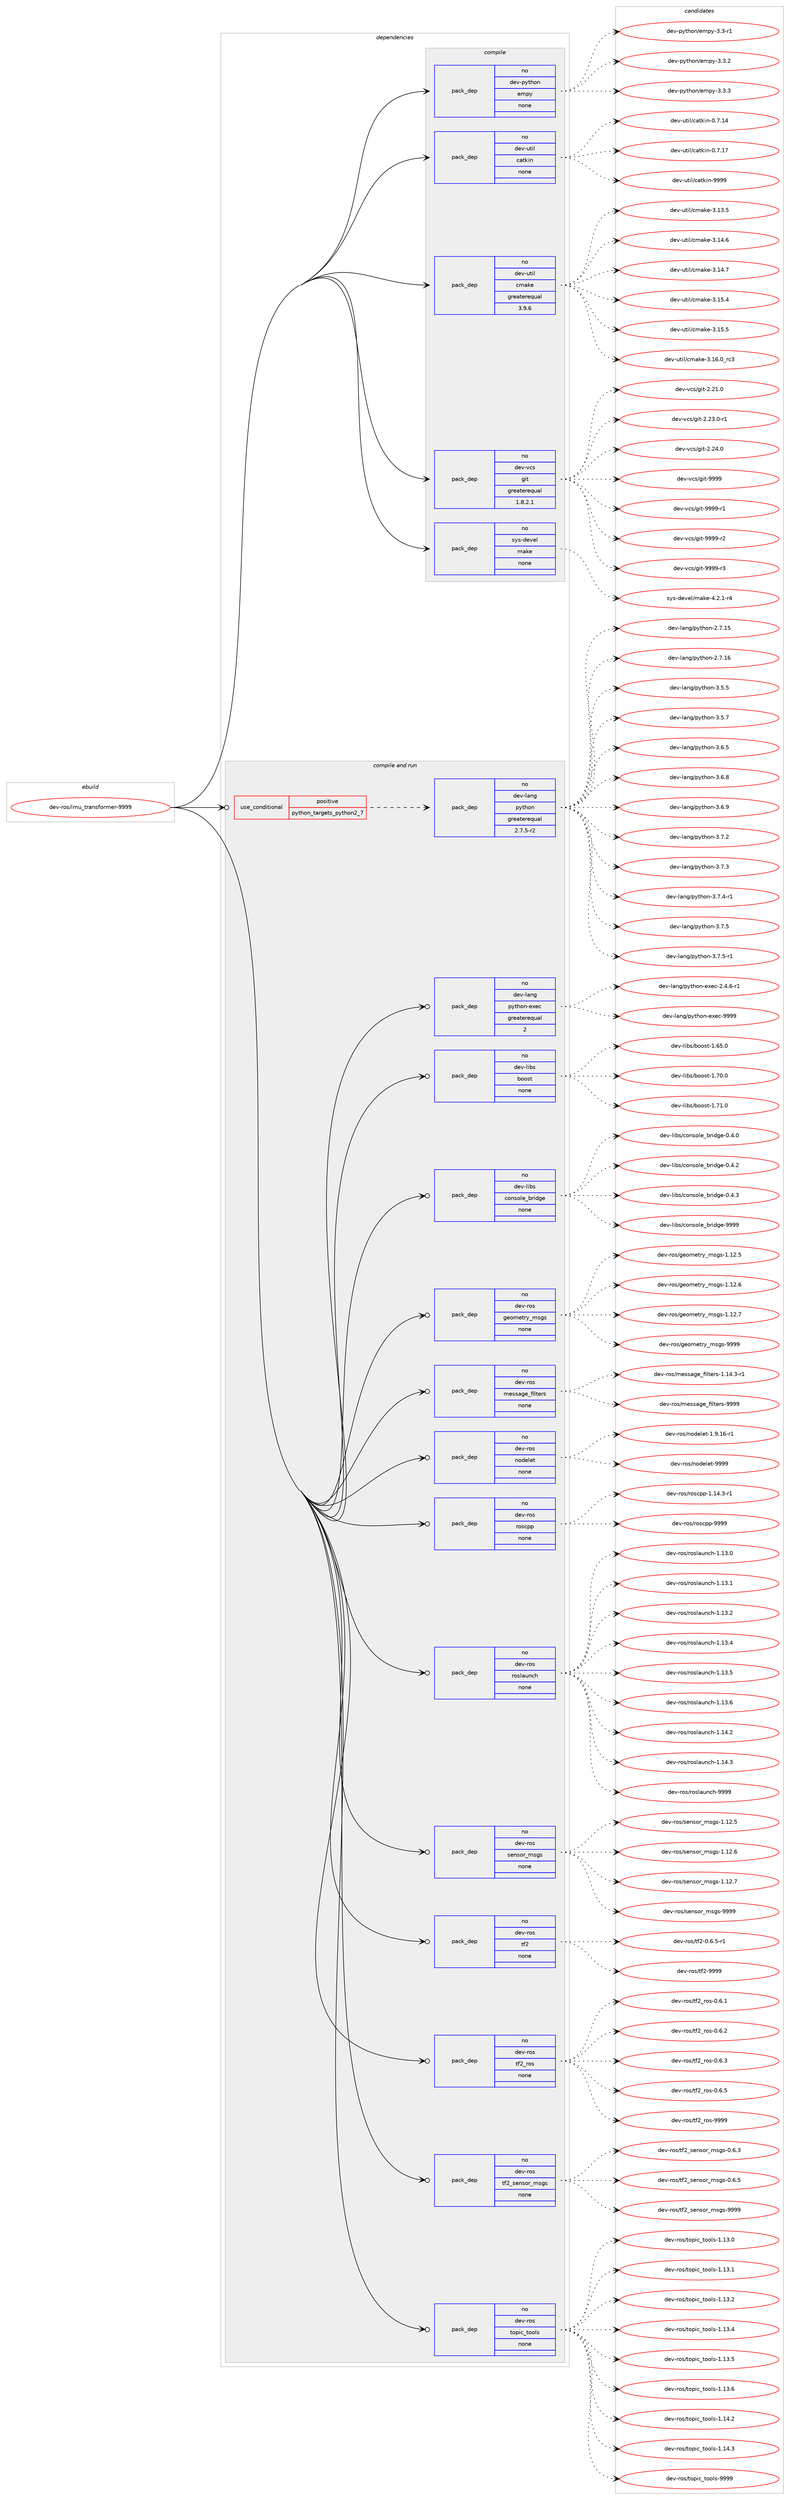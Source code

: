 digraph prolog {

# *************
# Graph options
# *************

newrank=true;
concentrate=true;
compound=true;
graph [rankdir=LR,fontname=Helvetica,fontsize=10,ranksep=1.5];#, ranksep=2.5, nodesep=0.2];
edge  [arrowhead=vee];
node  [fontname=Helvetica,fontsize=10];

# **********
# The ebuild
# **********

subgraph cluster_leftcol {
color=gray;
rank=same;
label=<<i>ebuild</i>>;
id [label="dev-ros/imu_transformer-9999", color=red, width=4, href="../dev-ros/imu_transformer-9999.svg"];
}

# ****************
# The dependencies
# ****************

subgraph cluster_midcol {
color=gray;
label=<<i>dependencies</i>>;
subgraph cluster_compile {
fillcolor="#eeeeee";
style=filled;
label=<<i>compile</i>>;
subgraph pack489138 {
dependency654608 [label=<<TABLE BORDER="0" CELLBORDER="1" CELLSPACING="0" CELLPADDING="4" WIDTH="220"><TR><TD ROWSPAN="6" CELLPADDING="30">pack_dep</TD></TR><TR><TD WIDTH="110">no</TD></TR><TR><TD>dev-python</TD></TR><TR><TD>empy</TD></TR><TR><TD>none</TD></TR><TR><TD></TD></TR></TABLE>>, shape=none, color=blue];
}
id:e -> dependency654608:w [weight=20,style="solid",arrowhead="vee"];
subgraph pack489139 {
dependency654609 [label=<<TABLE BORDER="0" CELLBORDER="1" CELLSPACING="0" CELLPADDING="4" WIDTH="220"><TR><TD ROWSPAN="6" CELLPADDING="30">pack_dep</TD></TR><TR><TD WIDTH="110">no</TD></TR><TR><TD>dev-util</TD></TR><TR><TD>catkin</TD></TR><TR><TD>none</TD></TR><TR><TD></TD></TR></TABLE>>, shape=none, color=blue];
}
id:e -> dependency654609:w [weight=20,style="solid",arrowhead="vee"];
subgraph pack489140 {
dependency654610 [label=<<TABLE BORDER="0" CELLBORDER="1" CELLSPACING="0" CELLPADDING="4" WIDTH="220"><TR><TD ROWSPAN="6" CELLPADDING="30">pack_dep</TD></TR><TR><TD WIDTH="110">no</TD></TR><TR><TD>dev-util</TD></TR><TR><TD>cmake</TD></TR><TR><TD>greaterequal</TD></TR><TR><TD>3.9.6</TD></TR></TABLE>>, shape=none, color=blue];
}
id:e -> dependency654610:w [weight=20,style="solid",arrowhead="vee"];
subgraph pack489141 {
dependency654611 [label=<<TABLE BORDER="0" CELLBORDER="1" CELLSPACING="0" CELLPADDING="4" WIDTH="220"><TR><TD ROWSPAN="6" CELLPADDING="30">pack_dep</TD></TR><TR><TD WIDTH="110">no</TD></TR><TR><TD>dev-vcs</TD></TR><TR><TD>git</TD></TR><TR><TD>greaterequal</TD></TR><TR><TD>1.8.2.1</TD></TR></TABLE>>, shape=none, color=blue];
}
id:e -> dependency654611:w [weight=20,style="solid",arrowhead="vee"];
subgraph pack489142 {
dependency654612 [label=<<TABLE BORDER="0" CELLBORDER="1" CELLSPACING="0" CELLPADDING="4" WIDTH="220"><TR><TD ROWSPAN="6" CELLPADDING="30">pack_dep</TD></TR><TR><TD WIDTH="110">no</TD></TR><TR><TD>sys-devel</TD></TR><TR><TD>make</TD></TR><TR><TD>none</TD></TR><TR><TD></TD></TR></TABLE>>, shape=none, color=blue];
}
id:e -> dependency654612:w [weight=20,style="solid",arrowhead="vee"];
}
subgraph cluster_compileandrun {
fillcolor="#eeeeee";
style=filled;
label=<<i>compile and run</i>>;
subgraph cond153564 {
dependency654613 [label=<<TABLE BORDER="0" CELLBORDER="1" CELLSPACING="0" CELLPADDING="4"><TR><TD ROWSPAN="3" CELLPADDING="10">use_conditional</TD></TR><TR><TD>positive</TD></TR><TR><TD>python_targets_python2_7</TD></TR></TABLE>>, shape=none, color=red];
subgraph pack489143 {
dependency654614 [label=<<TABLE BORDER="0" CELLBORDER="1" CELLSPACING="0" CELLPADDING="4" WIDTH="220"><TR><TD ROWSPAN="6" CELLPADDING="30">pack_dep</TD></TR><TR><TD WIDTH="110">no</TD></TR><TR><TD>dev-lang</TD></TR><TR><TD>python</TD></TR><TR><TD>greaterequal</TD></TR><TR><TD>2.7.5-r2</TD></TR></TABLE>>, shape=none, color=blue];
}
dependency654613:e -> dependency654614:w [weight=20,style="dashed",arrowhead="vee"];
}
id:e -> dependency654613:w [weight=20,style="solid",arrowhead="odotvee"];
subgraph pack489144 {
dependency654615 [label=<<TABLE BORDER="0" CELLBORDER="1" CELLSPACING="0" CELLPADDING="4" WIDTH="220"><TR><TD ROWSPAN="6" CELLPADDING="30">pack_dep</TD></TR><TR><TD WIDTH="110">no</TD></TR><TR><TD>dev-lang</TD></TR><TR><TD>python-exec</TD></TR><TR><TD>greaterequal</TD></TR><TR><TD>2</TD></TR></TABLE>>, shape=none, color=blue];
}
id:e -> dependency654615:w [weight=20,style="solid",arrowhead="odotvee"];
subgraph pack489145 {
dependency654616 [label=<<TABLE BORDER="0" CELLBORDER="1" CELLSPACING="0" CELLPADDING="4" WIDTH="220"><TR><TD ROWSPAN="6" CELLPADDING="30">pack_dep</TD></TR><TR><TD WIDTH="110">no</TD></TR><TR><TD>dev-libs</TD></TR><TR><TD>boost</TD></TR><TR><TD>none</TD></TR><TR><TD></TD></TR></TABLE>>, shape=none, color=blue];
}
id:e -> dependency654616:w [weight=20,style="solid",arrowhead="odotvee"];
subgraph pack489146 {
dependency654617 [label=<<TABLE BORDER="0" CELLBORDER="1" CELLSPACING="0" CELLPADDING="4" WIDTH="220"><TR><TD ROWSPAN="6" CELLPADDING="30">pack_dep</TD></TR><TR><TD WIDTH="110">no</TD></TR><TR><TD>dev-libs</TD></TR><TR><TD>console_bridge</TD></TR><TR><TD>none</TD></TR><TR><TD></TD></TR></TABLE>>, shape=none, color=blue];
}
id:e -> dependency654617:w [weight=20,style="solid",arrowhead="odotvee"];
subgraph pack489147 {
dependency654618 [label=<<TABLE BORDER="0" CELLBORDER="1" CELLSPACING="0" CELLPADDING="4" WIDTH="220"><TR><TD ROWSPAN="6" CELLPADDING="30">pack_dep</TD></TR><TR><TD WIDTH="110">no</TD></TR><TR><TD>dev-ros</TD></TR><TR><TD>geometry_msgs</TD></TR><TR><TD>none</TD></TR><TR><TD></TD></TR></TABLE>>, shape=none, color=blue];
}
id:e -> dependency654618:w [weight=20,style="solid",arrowhead="odotvee"];
subgraph pack489148 {
dependency654619 [label=<<TABLE BORDER="0" CELLBORDER="1" CELLSPACING="0" CELLPADDING="4" WIDTH="220"><TR><TD ROWSPAN="6" CELLPADDING="30">pack_dep</TD></TR><TR><TD WIDTH="110">no</TD></TR><TR><TD>dev-ros</TD></TR><TR><TD>message_filters</TD></TR><TR><TD>none</TD></TR><TR><TD></TD></TR></TABLE>>, shape=none, color=blue];
}
id:e -> dependency654619:w [weight=20,style="solid",arrowhead="odotvee"];
subgraph pack489149 {
dependency654620 [label=<<TABLE BORDER="0" CELLBORDER="1" CELLSPACING="0" CELLPADDING="4" WIDTH="220"><TR><TD ROWSPAN="6" CELLPADDING="30">pack_dep</TD></TR><TR><TD WIDTH="110">no</TD></TR><TR><TD>dev-ros</TD></TR><TR><TD>nodelet</TD></TR><TR><TD>none</TD></TR><TR><TD></TD></TR></TABLE>>, shape=none, color=blue];
}
id:e -> dependency654620:w [weight=20,style="solid",arrowhead="odotvee"];
subgraph pack489150 {
dependency654621 [label=<<TABLE BORDER="0" CELLBORDER="1" CELLSPACING="0" CELLPADDING="4" WIDTH="220"><TR><TD ROWSPAN="6" CELLPADDING="30">pack_dep</TD></TR><TR><TD WIDTH="110">no</TD></TR><TR><TD>dev-ros</TD></TR><TR><TD>roscpp</TD></TR><TR><TD>none</TD></TR><TR><TD></TD></TR></TABLE>>, shape=none, color=blue];
}
id:e -> dependency654621:w [weight=20,style="solid",arrowhead="odotvee"];
subgraph pack489151 {
dependency654622 [label=<<TABLE BORDER="0" CELLBORDER="1" CELLSPACING="0" CELLPADDING="4" WIDTH="220"><TR><TD ROWSPAN="6" CELLPADDING="30">pack_dep</TD></TR><TR><TD WIDTH="110">no</TD></TR><TR><TD>dev-ros</TD></TR><TR><TD>roslaunch</TD></TR><TR><TD>none</TD></TR><TR><TD></TD></TR></TABLE>>, shape=none, color=blue];
}
id:e -> dependency654622:w [weight=20,style="solid",arrowhead="odotvee"];
subgraph pack489152 {
dependency654623 [label=<<TABLE BORDER="0" CELLBORDER="1" CELLSPACING="0" CELLPADDING="4" WIDTH="220"><TR><TD ROWSPAN="6" CELLPADDING="30">pack_dep</TD></TR><TR><TD WIDTH="110">no</TD></TR><TR><TD>dev-ros</TD></TR><TR><TD>sensor_msgs</TD></TR><TR><TD>none</TD></TR><TR><TD></TD></TR></TABLE>>, shape=none, color=blue];
}
id:e -> dependency654623:w [weight=20,style="solid",arrowhead="odotvee"];
subgraph pack489153 {
dependency654624 [label=<<TABLE BORDER="0" CELLBORDER="1" CELLSPACING="0" CELLPADDING="4" WIDTH="220"><TR><TD ROWSPAN="6" CELLPADDING="30">pack_dep</TD></TR><TR><TD WIDTH="110">no</TD></TR><TR><TD>dev-ros</TD></TR><TR><TD>tf2</TD></TR><TR><TD>none</TD></TR><TR><TD></TD></TR></TABLE>>, shape=none, color=blue];
}
id:e -> dependency654624:w [weight=20,style="solid",arrowhead="odotvee"];
subgraph pack489154 {
dependency654625 [label=<<TABLE BORDER="0" CELLBORDER="1" CELLSPACING="0" CELLPADDING="4" WIDTH="220"><TR><TD ROWSPAN="6" CELLPADDING="30">pack_dep</TD></TR><TR><TD WIDTH="110">no</TD></TR><TR><TD>dev-ros</TD></TR><TR><TD>tf2_ros</TD></TR><TR><TD>none</TD></TR><TR><TD></TD></TR></TABLE>>, shape=none, color=blue];
}
id:e -> dependency654625:w [weight=20,style="solid",arrowhead="odotvee"];
subgraph pack489155 {
dependency654626 [label=<<TABLE BORDER="0" CELLBORDER="1" CELLSPACING="0" CELLPADDING="4" WIDTH="220"><TR><TD ROWSPAN="6" CELLPADDING="30">pack_dep</TD></TR><TR><TD WIDTH="110">no</TD></TR><TR><TD>dev-ros</TD></TR><TR><TD>tf2_sensor_msgs</TD></TR><TR><TD>none</TD></TR><TR><TD></TD></TR></TABLE>>, shape=none, color=blue];
}
id:e -> dependency654626:w [weight=20,style="solid",arrowhead="odotvee"];
subgraph pack489156 {
dependency654627 [label=<<TABLE BORDER="0" CELLBORDER="1" CELLSPACING="0" CELLPADDING="4" WIDTH="220"><TR><TD ROWSPAN="6" CELLPADDING="30">pack_dep</TD></TR><TR><TD WIDTH="110">no</TD></TR><TR><TD>dev-ros</TD></TR><TR><TD>topic_tools</TD></TR><TR><TD>none</TD></TR><TR><TD></TD></TR></TABLE>>, shape=none, color=blue];
}
id:e -> dependency654627:w [weight=20,style="solid",arrowhead="odotvee"];
}
subgraph cluster_run {
fillcolor="#eeeeee";
style=filled;
label=<<i>run</i>>;
}
}

# **************
# The candidates
# **************

subgraph cluster_choices {
rank=same;
color=gray;
label=<<i>candidates</i>>;

subgraph choice489138 {
color=black;
nodesep=1;
choice1001011184511212111610411111047101109112121455146514511449 [label="dev-python/empy-3.3-r1", color=red, width=4,href="../dev-python/empy-3.3-r1.svg"];
choice1001011184511212111610411111047101109112121455146514650 [label="dev-python/empy-3.3.2", color=red, width=4,href="../dev-python/empy-3.3.2.svg"];
choice1001011184511212111610411111047101109112121455146514651 [label="dev-python/empy-3.3.3", color=red, width=4,href="../dev-python/empy-3.3.3.svg"];
dependency654608:e -> choice1001011184511212111610411111047101109112121455146514511449:w [style=dotted,weight="100"];
dependency654608:e -> choice1001011184511212111610411111047101109112121455146514650:w [style=dotted,weight="100"];
dependency654608:e -> choice1001011184511212111610411111047101109112121455146514651:w [style=dotted,weight="100"];
}
subgraph choice489139 {
color=black;
nodesep=1;
choice1001011184511711610510847999711610710511045484655464952 [label="dev-util/catkin-0.7.14", color=red, width=4,href="../dev-util/catkin-0.7.14.svg"];
choice1001011184511711610510847999711610710511045484655464955 [label="dev-util/catkin-0.7.17", color=red, width=4,href="../dev-util/catkin-0.7.17.svg"];
choice100101118451171161051084799971161071051104557575757 [label="dev-util/catkin-9999", color=red, width=4,href="../dev-util/catkin-9999.svg"];
dependency654609:e -> choice1001011184511711610510847999711610710511045484655464952:w [style=dotted,weight="100"];
dependency654609:e -> choice1001011184511711610510847999711610710511045484655464955:w [style=dotted,weight="100"];
dependency654609:e -> choice100101118451171161051084799971161071051104557575757:w [style=dotted,weight="100"];
}
subgraph choice489140 {
color=black;
nodesep=1;
choice1001011184511711610510847991099710710145514649514653 [label="dev-util/cmake-3.13.5", color=red, width=4,href="../dev-util/cmake-3.13.5.svg"];
choice1001011184511711610510847991099710710145514649524654 [label="dev-util/cmake-3.14.6", color=red, width=4,href="../dev-util/cmake-3.14.6.svg"];
choice1001011184511711610510847991099710710145514649524655 [label="dev-util/cmake-3.14.7", color=red, width=4,href="../dev-util/cmake-3.14.7.svg"];
choice1001011184511711610510847991099710710145514649534652 [label="dev-util/cmake-3.15.4", color=red, width=4,href="../dev-util/cmake-3.15.4.svg"];
choice1001011184511711610510847991099710710145514649534653 [label="dev-util/cmake-3.15.5", color=red, width=4,href="../dev-util/cmake-3.15.5.svg"];
choice1001011184511711610510847991099710710145514649544648951149951 [label="dev-util/cmake-3.16.0_rc3", color=red, width=4,href="../dev-util/cmake-3.16.0_rc3.svg"];
dependency654610:e -> choice1001011184511711610510847991099710710145514649514653:w [style=dotted,weight="100"];
dependency654610:e -> choice1001011184511711610510847991099710710145514649524654:w [style=dotted,weight="100"];
dependency654610:e -> choice1001011184511711610510847991099710710145514649524655:w [style=dotted,weight="100"];
dependency654610:e -> choice1001011184511711610510847991099710710145514649534652:w [style=dotted,weight="100"];
dependency654610:e -> choice1001011184511711610510847991099710710145514649534653:w [style=dotted,weight="100"];
dependency654610:e -> choice1001011184511711610510847991099710710145514649544648951149951:w [style=dotted,weight="100"];
}
subgraph choice489141 {
color=black;
nodesep=1;
choice10010111845118991154710310511645504650494648 [label="dev-vcs/git-2.21.0", color=red, width=4,href="../dev-vcs/git-2.21.0.svg"];
choice100101118451189911547103105116455046505146484511449 [label="dev-vcs/git-2.23.0-r1", color=red, width=4,href="../dev-vcs/git-2.23.0-r1.svg"];
choice10010111845118991154710310511645504650524648 [label="dev-vcs/git-2.24.0", color=red, width=4,href="../dev-vcs/git-2.24.0.svg"];
choice1001011184511899115471031051164557575757 [label="dev-vcs/git-9999", color=red, width=4,href="../dev-vcs/git-9999.svg"];
choice10010111845118991154710310511645575757574511449 [label="dev-vcs/git-9999-r1", color=red, width=4,href="../dev-vcs/git-9999-r1.svg"];
choice10010111845118991154710310511645575757574511450 [label="dev-vcs/git-9999-r2", color=red, width=4,href="../dev-vcs/git-9999-r2.svg"];
choice10010111845118991154710310511645575757574511451 [label="dev-vcs/git-9999-r3", color=red, width=4,href="../dev-vcs/git-9999-r3.svg"];
dependency654611:e -> choice10010111845118991154710310511645504650494648:w [style=dotted,weight="100"];
dependency654611:e -> choice100101118451189911547103105116455046505146484511449:w [style=dotted,weight="100"];
dependency654611:e -> choice10010111845118991154710310511645504650524648:w [style=dotted,weight="100"];
dependency654611:e -> choice1001011184511899115471031051164557575757:w [style=dotted,weight="100"];
dependency654611:e -> choice10010111845118991154710310511645575757574511449:w [style=dotted,weight="100"];
dependency654611:e -> choice10010111845118991154710310511645575757574511450:w [style=dotted,weight="100"];
dependency654611:e -> choice10010111845118991154710310511645575757574511451:w [style=dotted,weight="100"];
}
subgraph choice489142 {
color=black;
nodesep=1;
choice1151211154510010111810110847109971071014552465046494511452 [label="sys-devel/make-4.2.1-r4", color=red, width=4,href="../sys-devel/make-4.2.1-r4.svg"];
dependency654612:e -> choice1151211154510010111810110847109971071014552465046494511452:w [style=dotted,weight="100"];
}
subgraph choice489143 {
color=black;
nodesep=1;
choice10010111845108971101034711212111610411111045504655464953 [label="dev-lang/python-2.7.15", color=red, width=4,href="../dev-lang/python-2.7.15.svg"];
choice10010111845108971101034711212111610411111045504655464954 [label="dev-lang/python-2.7.16", color=red, width=4,href="../dev-lang/python-2.7.16.svg"];
choice100101118451089711010347112121116104111110455146534653 [label="dev-lang/python-3.5.5", color=red, width=4,href="../dev-lang/python-3.5.5.svg"];
choice100101118451089711010347112121116104111110455146534655 [label="dev-lang/python-3.5.7", color=red, width=4,href="../dev-lang/python-3.5.7.svg"];
choice100101118451089711010347112121116104111110455146544653 [label="dev-lang/python-3.6.5", color=red, width=4,href="../dev-lang/python-3.6.5.svg"];
choice100101118451089711010347112121116104111110455146544656 [label="dev-lang/python-3.6.8", color=red, width=4,href="../dev-lang/python-3.6.8.svg"];
choice100101118451089711010347112121116104111110455146544657 [label="dev-lang/python-3.6.9", color=red, width=4,href="../dev-lang/python-3.6.9.svg"];
choice100101118451089711010347112121116104111110455146554650 [label="dev-lang/python-3.7.2", color=red, width=4,href="../dev-lang/python-3.7.2.svg"];
choice100101118451089711010347112121116104111110455146554651 [label="dev-lang/python-3.7.3", color=red, width=4,href="../dev-lang/python-3.7.3.svg"];
choice1001011184510897110103471121211161041111104551465546524511449 [label="dev-lang/python-3.7.4-r1", color=red, width=4,href="../dev-lang/python-3.7.4-r1.svg"];
choice100101118451089711010347112121116104111110455146554653 [label="dev-lang/python-3.7.5", color=red, width=4,href="../dev-lang/python-3.7.5.svg"];
choice1001011184510897110103471121211161041111104551465546534511449 [label="dev-lang/python-3.7.5-r1", color=red, width=4,href="../dev-lang/python-3.7.5-r1.svg"];
dependency654614:e -> choice10010111845108971101034711212111610411111045504655464953:w [style=dotted,weight="100"];
dependency654614:e -> choice10010111845108971101034711212111610411111045504655464954:w [style=dotted,weight="100"];
dependency654614:e -> choice100101118451089711010347112121116104111110455146534653:w [style=dotted,weight="100"];
dependency654614:e -> choice100101118451089711010347112121116104111110455146534655:w [style=dotted,weight="100"];
dependency654614:e -> choice100101118451089711010347112121116104111110455146544653:w [style=dotted,weight="100"];
dependency654614:e -> choice100101118451089711010347112121116104111110455146544656:w [style=dotted,weight="100"];
dependency654614:e -> choice100101118451089711010347112121116104111110455146544657:w [style=dotted,weight="100"];
dependency654614:e -> choice100101118451089711010347112121116104111110455146554650:w [style=dotted,weight="100"];
dependency654614:e -> choice100101118451089711010347112121116104111110455146554651:w [style=dotted,weight="100"];
dependency654614:e -> choice1001011184510897110103471121211161041111104551465546524511449:w [style=dotted,weight="100"];
dependency654614:e -> choice100101118451089711010347112121116104111110455146554653:w [style=dotted,weight="100"];
dependency654614:e -> choice1001011184510897110103471121211161041111104551465546534511449:w [style=dotted,weight="100"];
}
subgraph choice489144 {
color=black;
nodesep=1;
choice10010111845108971101034711212111610411111045101120101994550465246544511449 [label="dev-lang/python-exec-2.4.6-r1", color=red, width=4,href="../dev-lang/python-exec-2.4.6-r1.svg"];
choice10010111845108971101034711212111610411111045101120101994557575757 [label="dev-lang/python-exec-9999", color=red, width=4,href="../dev-lang/python-exec-9999.svg"];
dependency654615:e -> choice10010111845108971101034711212111610411111045101120101994550465246544511449:w [style=dotted,weight="100"];
dependency654615:e -> choice10010111845108971101034711212111610411111045101120101994557575757:w [style=dotted,weight="100"];
}
subgraph choice489145 {
color=black;
nodesep=1;
choice1001011184510810598115479811111111511645494654534648 [label="dev-libs/boost-1.65.0", color=red, width=4,href="../dev-libs/boost-1.65.0.svg"];
choice1001011184510810598115479811111111511645494655484648 [label="dev-libs/boost-1.70.0", color=red, width=4,href="../dev-libs/boost-1.70.0.svg"];
choice1001011184510810598115479811111111511645494655494648 [label="dev-libs/boost-1.71.0", color=red, width=4,href="../dev-libs/boost-1.71.0.svg"];
dependency654616:e -> choice1001011184510810598115479811111111511645494654534648:w [style=dotted,weight="100"];
dependency654616:e -> choice1001011184510810598115479811111111511645494655484648:w [style=dotted,weight="100"];
dependency654616:e -> choice1001011184510810598115479811111111511645494655494648:w [style=dotted,weight="100"];
}
subgraph choice489146 {
color=black;
nodesep=1;
choice100101118451081059811547991111101151111081019598114105100103101454846524648 [label="dev-libs/console_bridge-0.4.0", color=red, width=4,href="../dev-libs/console_bridge-0.4.0.svg"];
choice100101118451081059811547991111101151111081019598114105100103101454846524650 [label="dev-libs/console_bridge-0.4.2", color=red, width=4,href="../dev-libs/console_bridge-0.4.2.svg"];
choice100101118451081059811547991111101151111081019598114105100103101454846524651 [label="dev-libs/console_bridge-0.4.3", color=red, width=4,href="../dev-libs/console_bridge-0.4.3.svg"];
choice1001011184510810598115479911111011511110810195981141051001031014557575757 [label="dev-libs/console_bridge-9999", color=red, width=4,href="../dev-libs/console_bridge-9999.svg"];
dependency654617:e -> choice100101118451081059811547991111101151111081019598114105100103101454846524648:w [style=dotted,weight="100"];
dependency654617:e -> choice100101118451081059811547991111101151111081019598114105100103101454846524650:w [style=dotted,weight="100"];
dependency654617:e -> choice100101118451081059811547991111101151111081019598114105100103101454846524651:w [style=dotted,weight="100"];
dependency654617:e -> choice1001011184510810598115479911111011511110810195981141051001031014557575757:w [style=dotted,weight="100"];
}
subgraph choice489147 {
color=black;
nodesep=1;
choice10010111845114111115471031011111091011161141219510911510311545494649504653 [label="dev-ros/geometry_msgs-1.12.5", color=red, width=4,href="../dev-ros/geometry_msgs-1.12.5.svg"];
choice10010111845114111115471031011111091011161141219510911510311545494649504654 [label="dev-ros/geometry_msgs-1.12.6", color=red, width=4,href="../dev-ros/geometry_msgs-1.12.6.svg"];
choice10010111845114111115471031011111091011161141219510911510311545494649504655 [label="dev-ros/geometry_msgs-1.12.7", color=red, width=4,href="../dev-ros/geometry_msgs-1.12.7.svg"];
choice1001011184511411111547103101111109101116114121951091151031154557575757 [label="dev-ros/geometry_msgs-9999", color=red, width=4,href="../dev-ros/geometry_msgs-9999.svg"];
dependency654618:e -> choice10010111845114111115471031011111091011161141219510911510311545494649504653:w [style=dotted,weight="100"];
dependency654618:e -> choice10010111845114111115471031011111091011161141219510911510311545494649504654:w [style=dotted,weight="100"];
dependency654618:e -> choice10010111845114111115471031011111091011161141219510911510311545494649504655:w [style=dotted,weight="100"];
dependency654618:e -> choice1001011184511411111547103101111109101116114121951091151031154557575757:w [style=dotted,weight="100"];
}
subgraph choice489148 {
color=black;
nodesep=1;
choice10010111845114111115471091011151159710310195102105108116101114115454946495246514511449 [label="dev-ros/message_filters-1.14.3-r1", color=red, width=4,href="../dev-ros/message_filters-1.14.3-r1.svg"];
choice100101118451141111154710910111511597103101951021051081161011141154557575757 [label="dev-ros/message_filters-9999", color=red, width=4,href="../dev-ros/message_filters-9999.svg"];
dependency654619:e -> choice10010111845114111115471091011151159710310195102105108116101114115454946495246514511449:w [style=dotted,weight="100"];
dependency654619:e -> choice100101118451141111154710910111511597103101951021051081161011141154557575757:w [style=dotted,weight="100"];
}
subgraph choice489149 {
color=black;
nodesep=1;
choice1001011184511411111547110111100101108101116454946574649544511449 [label="dev-ros/nodelet-1.9.16-r1", color=red, width=4,href="../dev-ros/nodelet-1.9.16-r1.svg"];
choice10010111845114111115471101111001011081011164557575757 [label="dev-ros/nodelet-9999", color=red, width=4,href="../dev-ros/nodelet-9999.svg"];
dependency654620:e -> choice1001011184511411111547110111100101108101116454946574649544511449:w [style=dotted,weight="100"];
dependency654620:e -> choice10010111845114111115471101111001011081011164557575757:w [style=dotted,weight="100"];
}
subgraph choice489150 {
color=black;
nodesep=1;
choice100101118451141111154711411111599112112454946495246514511449 [label="dev-ros/roscpp-1.14.3-r1", color=red, width=4,href="../dev-ros/roscpp-1.14.3-r1.svg"];
choice1001011184511411111547114111115991121124557575757 [label="dev-ros/roscpp-9999", color=red, width=4,href="../dev-ros/roscpp-9999.svg"];
dependency654621:e -> choice100101118451141111154711411111599112112454946495246514511449:w [style=dotted,weight="100"];
dependency654621:e -> choice1001011184511411111547114111115991121124557575757:w [style=dotted,weight="100"];
}
subgraph choice489151 {
color=black;
nodesep=1;
choice1001011184511411111547114111115108971171109910445494649514648 [label="dev-ros/roslaunch-1.13.0", color=red, width=4,href="../dev-ros/roslaunch-1.13.0.svg"];
choice1001011184511411111547114111115108971171109910445494649514649 [label="dev-ros/roslaunch-1.13.1", color=red, width=4,href="../dev-ros/roslaunch-1.13.1.svg"];
choice1001011184511411111547114111115108971171109910445494649514650 [label="dev-ros/roslaunch-1.13.2", color=red, width=4,href="../dev-ros/roslaunch-1.13.2.svg"];
choice1001011184511411111547114111115108971171109910445494649514652 [label="dev-ros/roslaunch-1.13.4", color=red, width=4,href="../dev-ros/roslaunch-1.13.4.svg"];
choice1001011184511411111547114111115108971171109910445494649514653 [label="dev-ros/roslaunch-1.13.5", color=red, width=4,href="../dev-ros/roslaunch-1.13.5.svg"];
choice1001011184511411111547114111115108971171109910445494649514654 [label="dev-ros/roslaunch-1.13.6", color=red, width=4,href="../dev-ros/roslaunch-1.13.6.svg"];
choice1001011184511411111547114111115108971171109910445494649524650 [label="dev-ros/roslaunch-1.14.2", color=red, width=4,href="../dev-ros/roslaunch-1.14.2.svg"];
choice1001011184511411111547114111115108971171109910445494649524651 [label="dev-ros/roslaunch-1.14.3", color=red, width=4,href="../dev-ros/roslaunch-1.14.3.svg"];
choice100101118451141111154711411111510897117110991044557575757 [label="dev-ros/roslaunch-9999", color=red, width=4,href="../dev-ros/roslaunch-9999.svg"];
dependency654622:e -> choice1001011184511411111547114111115108971171109910445494649514648:w [style=dotted,weight="100"];
dependency654622:e -> choice1001011184511411111547114111115108971171109910445494649514649:w [style=dotted,weight="100"];
dependency654622:e -> choice1001011184511411111547114111115108971171109910445494649514650:w [style=dotted,weight="100"];
dependency654622:e -> choice1001011184511411111547114111115108971171109910445494649514652:w [style=dotted,weight="100"];
dependency654622:e -> choice1001011184511411111547114111115108971171109910445494649514653:w [style=dotted,weight="100"];
dependency654622:e -> choice1001011184511411111547114111115108971171109910445494649514654:w [style=dotted,weight="100"];
dependency654622:e -> choice1001011184511411111547114111115108971171109910445494649524650:w [style=dotted,weight="100"];
dependency654622:e -> choice1001011184511411111547114111115108971171109910445494649524651:w [style=dotted,weight="100"];
dependency654622:e -> choice100101118451141111154711411111510897117110991044557575757:w [style=dotted,weight="100"];
}
subgraph choice489152 {
color=black;
nodesep=1;
choice10010111845114111115471151011101151111149510911510311545494649504653 [label="dev-ros/sensor_msgs-1.12.5", color=red, width=4,href="../dev-ros/sensor_msgs-1.12.5.svg"];
choice10010111845114111115471151011101151111149510911510311545494649504654 [label="dev-ros/sensor_msgs-1.12.6", color=red, width=4,href="../dev-ros/sensor_msgs-1.12.6.svg"];
choice10010111845114111115471151011101151111149510911510311545494649504655 [label="dev-ros/sensor_msgs-1.12.7", color=red, width=4,href="../dev-ros/sensor_msgs-1.12.7.svg"];
choice1001011184511411111547115101110115111114951091151031154557575757 [label="dev-ros/sensor_msgs-9999", color=red, width=4,href="../dev-ros/sensor_msgs-9999.svg"];
dependency654623:e -> choice10010111845114111115471151011101151111149510911510311545494649504653:w [style=dotted,weight="100"];
dependency654623:e -> choice10010111845114111115471151011101151111149510911510311545494649504654:w [style=dotted,weight="100"];
dependency654623:e -> choice10010111845114111115471151011101151111149510911510311545494649504655:w [style=dotted,weight="100"];
dependency654623:e -> choice1001011184511411111547115101110115111114951091151031154557575757:w [style=dotted,weight="100"];
}
subgraph choice489153 {
color=black;
nodesep=1;
choice1001011184511411111547116102504548465446534511449 [label="dev-ros/tf2-0.6.5-r1", color=red, width=4,href="../dev-ros/tf2-0.6.5-r1.svg"];
choice1001011184511411111547116102504557575757 [label="dev-ros/tf2-9999", color=red, width=4,href="../dev-ros/tf2-9999.svg"];
dependency654624:e -> choice1001011184511411111547116102504548465446534511449:w [style=dotted,weight="100"];
dependency654624:e -> choice1001011184511411111547116102504557575757:w [style=dotted,weight="100"];
}
subgraph choice489154 {
color=black;
nodesep=1;
choice10010111845114111115471161025095114111115454846544649 [label="dev-ros/tf2_ros-0.6.1", color=red, width=4,href="../dev-ros/tf2_ros-0.6.1.svg"];
choice10010111845114111115471161025095114111115454846544650 [label="dev-ros/tf2_ros-0.6.2", color=red, width=4,href="../dev-ros/tf2_ros-0.6.2.svg"];
choice10010111845114111115471161025095114111115454846544651 [label="dev-ros/tf2_ros-0.6.3", color=red, width=4,href="../dev-ros/tf2_ros-0.6.3.svg"];
choice10010111845114111115471161025095114111115454846544653 [label="dev-ros/tf2_ros-0.6.5", color=red, width=4,href="../dev-ros/tf2_ros-0.6.5.svg"];
choice100101118451141111154711610250951141111154557575757 [label="dev-ros/tf2_ros-9999", color=red, width=4,href="../dev-ros/tf2_ros-9999.svg"];
dependency654625:e -> choice10010111845114111115471161025095114111115454846544649:w [style=dotted,weight="100"];
dependency654625:e -> choice10010111845114111115471161025095114111115454846544650:w [style=dotted,weight="100"];
dependency654625:e -> choice10010111845114111115471161025095114111115454846544651:w [style=dotted,weight="100"];
dependency654625:e -> choice10010111845114111115471161025095114111115454846544653:w [style=dotted,weight="100"];
dependency654625:e -> choice100101118451141111154711610250951141111154557575757:w [style=dotted,weight="100"];
}
subgraph choice489155 {
color=black;
nodesep=1;
choice1001011184511411111547116102509511510111011511111495109115103115454846544651 [label="dev-ros/tf2_sensor_msgs-0.6.3", color=red, width=4,href="../dev-ros/tf2_sensor_msgs-0.6.3.svg"];
choice1001011184511411111547116102509511510111011511111495109115103115454846544653 [label="dev-ros/tf2_sensor_msgs-0.6.5", color=red, width=4,href="../dev-ros/tf2_sensor_msgs-0.6.5.svg"];
choice10010111845114111115471161025095115101110115111114951091151031154557575757 [label="dev-ros/tf2_sensor_msgs-9999", color=red, width=4,href="../dev-ros/tf2_sensor_msgs-9999.svg"];
dependency654626:e -> choice1001011184511411111547116102509511510111011511111495109115103115454846544651:w [style=dotted,weight="100"];
dependency654626:e -> choice1001011184511411111547116102509511510111011511111495109115103115454846544653:w [style=dotted,weight="100"];
dependency654626:e -> choice10010111845114111115471161025095115101110115111114951091151031154557575757:w [style=dotted,weight="100"];
}
subgraph choice489156 {
color=black;
nodesep=1;
choice1001011184511411111547116111112105999511611111110811545494649514648 [label="dev-ros/topic_tools-1.13.0", color=red, width=4,href="../dev-ros/topic_tools-1.13.0.svg"];
choice1001011184511411111547116111112105999511611111110811545494649514649 [label="dev-ros/topic_tools-1.13.1", color=red, width=4,href="../dev-ros/topic_tools-1.13.1.svg"];
choice1001011184511411111547116111112105999511611111110811545494649514650 [label="dev-ros/topic_tools-1.13.2", color=red, width=4,href="../dev-ros/topic_tools-1.13.2.svg"];
choice1001011184511411111547116111112105999511611111110811545494649514652 [label="dev-ros/topic_tools-1.13.4", color=red, width=4,href="../dev-ros/topic_tools-1.13.4.svg"];
choice1001011184511411111547116111112105999511611111110811545494649514653 [label="dev-ros/topic_tools-1.13.5", color=red, width=4,href="../dev-ros/topic_tools-1.13.5.svg"];
choice1001011184511411111547116111112105999511611111110811545494649514654 [label="dev-ros/topic_tools-1.13.6", color=red, width=4,href="../dev-ros/topic_tools-1.13.6.svg"];
choice1001011184511411111547116111112105999511611111110811545494649524650 [label="dev-ros/topic_tools-1.14.2", color=red, width=4,href="../dev-ros/topic_tools-1.14.2.svg"];
choice1001011184511411111547116111112105999511611111110811545494649524651 [label="dev-ros/topic_tools-1.14.3", color=red, width=4,href="../dev-ros/topic_tools-1.14.3.svg"];
choice100101118451141111154711611111210599951161111111081154557575757 [label="dev-ros/topic_tools-9999", color=red, width=4,href="../dev-ros/topic_tools-9999.svg"];
dependency654627:e -> choice1001011184511411111547116111112105999511611111110811545494649514648:w [style=dotted,weight="100"];
dependency654627:e -> choice1001011184511411111547116111112105999511611111110811545494649514649:w [style=dotted,weight="100"];
dependency654627:e -> choice1001011184511411111547116111112105999511611111110811545494649514650:w [style=dotted,weight="100"];
dependency654627:e -> choice1001011184511411111547116111112105999511611111110811545494649514652:w [style=dotted,weight="100"];
dependency654627:e -> choice1001011184511411111547116111112105999511611111110811545494649514653:w [style=dotted,weight="100"];
dependency654627:e -> choice1001011184511411111547116111112105999511611111110811545494649514654:w [style=dotted,weight="100"];
dependency654627:e -> choice1001011184511411111547116111112105999511611111110811545494649524650:w [style=dotted,weight="100"];
dependency654627:e -> choice1001011184511411111547116111112105999511611111110811545494649524651:w [style=dotted,weight="100"];
dependency654627:e -> choice100101118451141111154711611111210599951161111111081154557575757:w [style=dotted,weight="100"];
}
}

}
